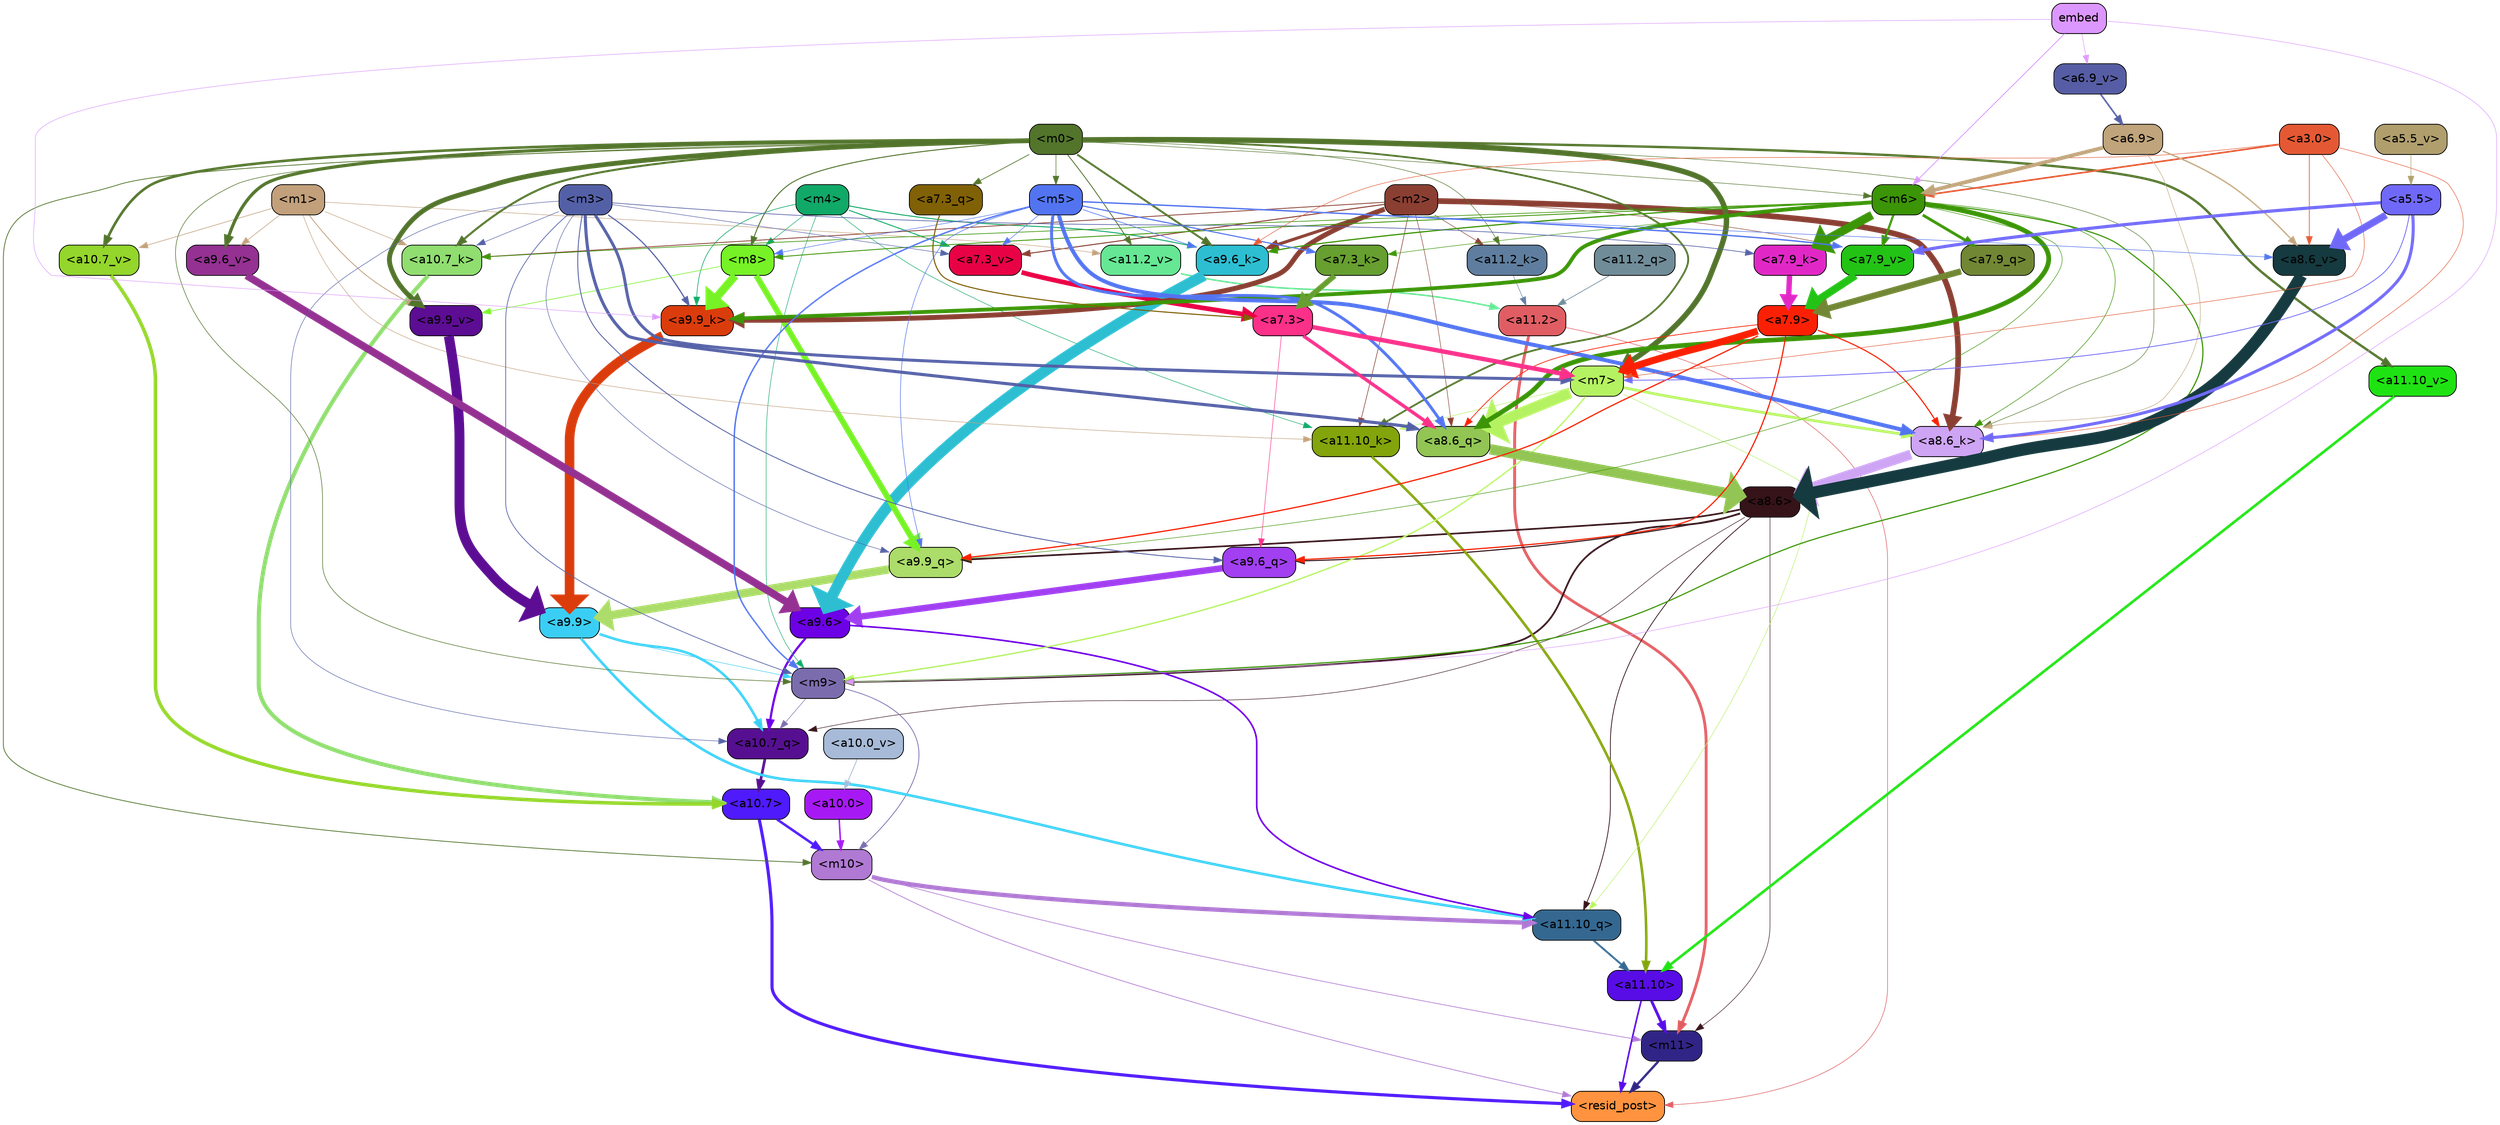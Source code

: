 strict digraph "" {
	graph [bgcolor=transparent,
		layout=dot,
		overlap=false,
		splines=true
	];
	"<m11>"	[color=black,
		fillcolor="#302586",
		fontname=Helvetica,
		shape=box,
		style="filled, rounded"];
	"<resid_post>"	[color=black,
		fillcolor="#ff933f",
		fontname=Helvetica,
		shape=box,
		style="filled, rounded"];
	"<m11>" -> "<resid_post>"	[color="#302586",
		penwidth=2.702841281890869];
	"<a11.10>"	[color=black,
		fillcolor="#580ce6",
		fontname=Helvetica,
		shape=box,
		style="filled, rounded"];
	"<a11.10>" -> "<m11>"	[color="#580ce6",
		penwidth=3.3565988540649414];
	"<a11.10>" -> "<resid_post>"	[color="#580ce6",
		penwidth=1.9347846508026123];
	"<a11.2>"	[color=black,
		fillcolor="#e05e63",
		fontname=Helvetica,
		shape=box,
		style="filled, rounded"];
	"<a11.2>" -> "<m11>"	[color="#e05e63",
		penwidth=3.357710838317871];
	"<a11.2>" -> "<resid_post>"	[color="#e05e63",
		penwidth=0.6756799221038818];
	"<m10>"	[color=black,
		fillcolor="#b079d3",
		fontname=Helvetica,
		shape=box,
		style="filled, rounded"];
	"<m10>" -> "<m11>"	[color="#b079d3",
		penwidth=0.7995781898498535];
	"<m10>" -> "<resid_post>"	[color="#b079d3",
		penwidth=0.84842848777771];
	"<a11.10_q>"	[color=black,
		fillcolor="#346891",
		fontname=Helvetica,
		shape=box,
		style="filled, rounded"];
	"<m10>" -> "<a11.10_q>"	[color="#b079d3",
		penwidth=5.131217956542969];
	"<a10.7>"	[color=black,
		fillcolor="#4f1afc",
		fontname=Helvetica,
		shape=box,
		style="filled, rounded"];
	"<a10.7>" -> "<resid_post>"	[color="#4f1afc",
		penwidth=3.701959013938904];
	"<a10.7>" -> "<m10>"	[color="#4f1afc",
		penwidth=2.9233598709106445];
	"<a8.6>"	[color=black,
		fillcolor="#351319",
		fontname=Helvetica,
		shape=box,
		style="filled, rounded"];
	"<a8.6>" -> "<m11>"	[color="#351319",
		penwidth=0.6];
	"<a8.6>" -> "<a11.10_q>"	[color="#351319",
		penwidth=0.8920164108276367];
	"<m9>"	[color=black,
		fillcolor="#7b6dad",
		fontname=Helvetica,
		shape=box,
		style="filled, rounded"];
	"<a8.6>" -> "<m9>"	[color="#351319",
		penwidth=2.0895538330078125];
	"<a10.7_q>"	[color=black,
		fillcolor="#560f91",
		fontname=Helvetica,
		shape=box,
		style="filled, rounded"];
	"<a8.6>" -> "<a10.7_q>"	[color="#351319",
		penwidth=0.6];
	"<a9.9_q>"	[color=black,
		fillcolor="#acdc69",
		fontname=Helvetica,
		shape=box,
		style="filled, rounded"];
	"<a8.6>" -> "<a9.9_q>"	[color="#351319",
		penwidth=1.9669651985168457];
	"<a9.6_q>"	[color=black,
		fillcolor="#a13ff1",
		fontname=Helvetica,
		shape=box,
		style="filled, rounded"];
	"<a8.6>" -> "<a9.6_q>"	[color="#351319",
		penwidth=1.2784099578857422];
	"<a11.10_q>" -> "<a11.10>"	[color="#346891",
		penwidth=2.230653762817383];
	"<a11.2_q>"	[color=black,
		fillcolor="#708c99",
		fontname=Helvetica,
		shape=box,
		style="filled, rounded"];
	"<a11.2_q>" -> "<a11.2>"	[color="#708c99",
		penwidth=0.7805061340332031];
	"<a11.10_k>"	[color=black,
		fillcolor="#83a40b",
		fontname=Helvetica,
		shape=box,
		style="filled, rounded"];
	"<a11.10_k>" -> "<a11.10>"	[color="#83a40b",
		penwidth=3.010073661804199];
	"<a11.2_k>"	[color=black,
		fillcolor="#5f7e9f",
		fontname=Helvetica,
		shape=box,
		style="filled, rounded"];
	"<a11.2_k>" -> "<a11.2>"	[color="#5f7e9f",
		penwidth=0.6];
	"<a11.10_v>"	[color=black,
		fillcolor="#1fe213",
		fontname=Helvetica,
		shape=box,
		style="filled, rounded"];
	"<a11.10_v>" -> "<a11.10>"	[color="#1fe213",
		penwidth=3.0961761474609375];
	"<a11.2_v>"	[color=black,
		fillcolor="#66e794",
		fontname=Helvetica,
		shape=box,
		style="filled, rounded"];
	"<a11.2_v>" -> "<a11.2>"	[color="#66e794",
		penwidth=1.7951231002807617];
	"<a9.9>"	[color=black,
		fillcolor="#3bcef5",
		fontname=Helvetica,
		shape=box,
		style="filled, rounded"];
	"<a9.9>" -> "<a11.10_q>"	[color="#3bcef5",
		penwidth=3.086172103881836];
	"<a9.9>" -> "<m9>"	[color="#3bcef5",
		penwidth=0.6];
	"<a9.9>" -> "<a10.7_q>"	[color="#3bcef5",
		penwidth=2.9829912185668945];
	"<a9.6>"	[color=black,
		fillcolor="#6d01e5",
		fontname=Helvetica,
		shape=box,
		style="filled, rounded"];
	"<a9.6>" -> "<a11.10_q>"	[color="#6d01e5",
		penwidth=1.9188203811645508];
	"<a9.6>" -> "<a10.7_q>"	[color="#6d01e5",
		penwidth=2.6223926544189453];
	"<m7>"	[color=black,
		fillcolor="#b5f262",
		fontname=Helvetica,
		shape=box,
		style="filled, rounded"];
	"<m7>" -> "<a11.10_q>"	[color="#b5f262",
		penwidth=0.6];
	"<m7>" -> "<a11.10_k>"	[color="#b5f262",
		penwidth=0.6];
	"<m7>" -> "<m9>"	[color="#b5f262",
		penwidth=1.602376937866211];
	"<a8.6_q>"	[color=black,
		fillcolor="#92c554",
		fontname=Helvetica,
		shape=box,
		style="filled, rounded"];
	"<m7>" -> "<a8.6_q>"	[color="#b5f262",
		penwidth=13.241378784179688];
	"<a8.6_k>"	[color=black,
		fillcolor="#cea4f4",
		fontname=Helvetica,
		shape=box,
		style="filled, rounded"];
	"<m7>" -> "<a8.6_k>"	[color="#b5f262",
		penwidth=3.1968326568603516];
	"<m4>"	[color=black,
		fillcolor="#10a968",
		fontname=Helvetica,
		shape=box,
		style="filled, rounded"];
	"<m4>" -> "<a11.10_k>"	[color="#10a968",
		penwidth=0.6];
	"<m4>" -> "<m9>"	[color="#10a968",
		penwidth=0.6];
	"<a9.9_k>"	[color=black,
		fillcolor="#db3c0c",
		fontname=Helvetica,
		shape=box,
		style="filled, rounded"];
	"<m4>" -> "<a9.9_k>"	[color="#10a968",
		penwidth=0.7440586090087891];
	"<a9.6_k>"	[color=black,
		fillcolor="#2dbed2",
		fontname=Helvetica,
		shape=box,
		style="filled, rounded"];
	"<m4>" -> "<a9.6_k>"	[color="#10a968",
		penwidth=1.1381549835205078];
	"<m8>"	[color=black,
		fillcolor="#77f226",
		fontname=Helvetica,
		shape=box,
		style="filled, rounded"];
	"<m4>" -> "<m8>"	[color="#10a968",
		penwidth=0.6];
	"<a7.3_v>"	[color=black,
		fillcolor="#e80245",
		fontname=Helvetica,
		shape=box,
		style="filled, rounded"];
	"<m4>" -> "<a7.3_v>"	[color="#10a968",
		penwidth=1.1412334442138672];
	"<m2>"	[color=black,
		fillcolor="#8a3f32",
		fontname=Helvetica,
		shape=box,
		style="filled, rounded"];
	"<m2>" -> "<a11.10_k>"	[color="#8a3f32",
		penwidth=0.7053709030151367];
	"<m2>" -> "<a11.2_k>"	[color="#8a3f32",
		penwidth=0.6];
	"<a10.7_k>"	[color=black,
		fillcolor="#90dd70",
		fontname=Helvetica,
		shape=box,
		style="filled, rounded"];
	"<m2>" -> "<a10.7_k>"	[color="#8a3f32",
		penwidth=0.9458351135253906];
	"<m2>" -> "<a9.9_k>"	[color="#8a3f32",
		penwidth=5.899354457855225];
	"<m2>" -> "<a9.6_k>"	[color="#8a3f32",
		penwidth=3.641721725463867];
	"<m2>" -> "<a8.6_q>"	[color="#8a3f32",
		penwidth=0.6];
	"<m2>" -> "<a8.6_k>"	[color="#8a3f32",
		penwidth=6.741854667663574];
	"<a7.9_v>"	[color=black,
		fillcolor="#23c316",
		fontname=Helvetica,
		shape=box,
		style="filled, rounded"];
	"<m2>" -> "<a7.9_v>"	[color="#8a3f32",
		penwidth=0.6];
	"<m2>" -> "<a7.3_v>"	[color="#8a3f32",
		penwidth=1.1759881973266602];
	"<m1>"	[color=black,
		fillcolor="#c2a07b",
		fontname=Helvetica,
		shape=box,
		style="filled, rounded"];
	"<m1>" -> "<a11.10_k>"	[color="#c2a07b",
		penwidth=0.6];
	"<m1>" -> "<a11.2_v>"	[color="#c2a07b",
		penwidth=0.6];
	"<m1>" -> "<a10.7_k>"	[color="#c2a07b",
		penwidth=0.6];
	"<a10.7_v>"	[color=black,
		fillcolor="#94d62b",
		fontname=Helvetica,
		shape=box,
		style="filled, rounded"];
	"<m1>" -> "<a10.7_v>"	[color="#c2a07b",
		penwidth=0.7276821136474609];
	"<a9.9_v>"	[color=black,
		fillcolor="#5c0d93",
		fontname=Helvetica,
		shape=box,
		style="filled, rounded"];
	"<m1>" -> "<a9.9_v>"	[color="#c2a07b",
		penwidth=0.9372577667236328];
	"<a9.6_v>"	[color=black,
		fillcolor="#943192",
		fontname=Helvetica,
		shape=box,
		style="filled, rounded"];
	"<m1>" -> "<a9.6_v>"	[color="#c2a07b",
		penwidth=0.6895580291748047];
	"<m0>"	[color=black,
		fillcolor="#52742b",
		fontname=Helvetica,
		shape=box,
		style="filled, rounded"];
	"<m0>" -> "<m10>"	[color="#52742b",
		penwidth=0.9029474258422852];
	"<m0>" -> "<a11.10_k>"	[color="#52742b",
		penwidth=2.144052505493164];
	"<m0>" -> "<a11.2_k>"	[color="#52742b",
		penwidth=0.6134786605834961];
	"<m0>" -> "<a11.10_v>"	[color="#52742b",
		penwidth=2.813839912414551];
	"<m0>" -> "<a11.2_v>"	[color="#52742b",
		penwidth=0.9900531768798828];
	"<m0>" -> "<m7>"	[color="#52742b",
		penwidth=6.471525192260742];
	"<m0>" -> "<m9>"	[color="#52742b",
		penwidth=0.6837482452392578];
	"<m0>" -> "<a10.7_k>"	[color="#52742b",
		penwidth=2.4311294555664062];
	"<m0>" -> "<a10.7_v>"	[color="#52742b",
		penwidth=3.061185836791992];
	"<m6>"	[color=black,
		fillcolor="#3b9506",
		fontname=Helvetica,
		shape=box,
		style="filled, rounded"];
	"<m0>" -> "<m6>"	[color="#52742b",
		penwidth=0.6];
	"<m5>"	[color=black,
		fillcolor="#5274f0",
		fontname=Helvetica,
		shape=box,
		style="filled, rounded"];
	"<m0>" -> "<m5>"	[color="#52742b",
		penwidth=0.6525864601135254];
	"<m0>" -> "<a9.6_k>"	[color="#52742b",
		penwidth=2.3033218383789062];
	"<m0>" -> "<a9.9_v>"	[color="#52742b",
		penwidth=5.749459266662598];
	"<m0>" -> "<a9.6_v>"	[color="#52742b",
		penwidth=3.8124656677246094];
	"<m0>" -> "<m8>"	[color="#52742b",
		penwidth=1.1439266204833984];
	"<m0>" -> "<a8.6_k>"	[color="#52742b",
		penwidth=0.6];
	"<a7.3_q>"	[color=black,
		fillcolor="#816106",
		fontname=Helvetica,
		shape=box,
		style="filled, rounded"];
	"<m0>" -> "<a7.3_q>"	[color="#52742b",
		penwidth=0.7983880043029785];
	"<a10.0>"	[color=black,
		fillcolor="#a719f4",
		fontname=Helvetica,
		shape=box,
		style="filled, rounded"];
	"<a10.0>" -> "<m10>"	[color="#a719f4",
		penwidth=1.7953290939331055];
	"<m9>" -> "<m10>"	[color="#7b6dad",
		penwidth=0.8976783752441406];
	"<m9>" -> "<a10.7_q>"	[color="#7b6dad",
		penwidth=0.6];
	"<a10.7_q>" -> "<a10.7>"	[color="#560f91",
		penwidth=3.1667375564575195];
	"<a10.7_k>" -> "<a10.7>"	[color="#90dd70",
		penwidth=4.86921501159668];
	"<a10.7_v>" -> "<a10.7>"	[color="#94d62b",
		penwidth=4.189113616943359];
	"<a10.0_v>"	[color=black,
		fillcolor="#a7bbd8",
		fontname=Helvetica,
		shape=box,
		style="filled, rounded"];
	"<a10.0_v>" -> "<a10.0>"	[color="#a7bbd8",
		penwidth=0.9297943115234375];
	"<m3>"	[color=black,
		fillcolor="#5460a6",
		fontname=Helvetica,
		shape=box,
		style="filled, rounded"];
	"<m3>" -> "<m7>"	[color="#5460a6",
		penwidth=3.516108512878418];
	"<m3>" -> "<m9>"	[color="#5460a6",
		penwidth=0.8340511322021484];
	"<m3>" -> "<a10.7_q>"	[color="#5460a6",
		penwidth=0.6];
	"<m3>" -> "<a10.7_k>"	[color="#5460a6",
		penwidth=0.6];
	"<m3>" -> "<a9.9_q>"	[color="#5460a6",
		penwidth=0.6];
	"<m3>" -> "<a9.6_q>"	[color="#5460a6",
		penwidth=1.023146629333496];
	"<m3>" -> "<a9.9_k>"	[color="#5460a6",
		penwidth=1.3686113357543945];
	"<m3>" -> "<a8.6_q>"	[color="#5460a6",
		penwidth=3.662356376647949];
	"<a7.9_k>"	[color=black,
		fillcolor="#e128c6",
		fontname=Helvetica,
		shape=box,
		style="filled, rounded"];
	"<m3>" -> "<a7.9_k>"	[color="#5460a6",
		penwidth=0.7911663055419922];
	"<m3>" -> "<a7.3_v>"	[color="#5460a6",
		penwidth=0.6];
	"<m6>" -> "<m9>"	[color="#3b9506",
		penwidth=1.3627052307128906];
	"<m6>" -> "<a10.7_k>"	[color="#3b9506",
		penwidth=0.7860317230224609];
	"<m6>" -> "<a9.9_q>"	[color="#3b9506",
		penwidth=0.6];
	"<m6>" -> "<a9.9_k>"	[color="#3b9506",
		penwidth=4.531258583068848];
	"<m6>" -> "<a9.6_k>"	[color="#3b9506",
		penwidth=1.4181280136108398];
	"<m6>" -> "<m8>"	[color="#3b9506",
		penwidth=1.0155630111694336];
	"<m6>" -> "<a8.6_q>"	[color="#3b9506",
		penwidth=5.633528709411621];
	"<m6>" -> "<a8.6_k>"	[color="#3b9506",
		penwidth=0.6571521759033203];
	"<a7.9_q>"	[color=black,
		fillcolor="#728734",
		fontname=Helvetica,
		shape=box,
		style="filled, rounded"];
	"<m6>" -> "<a7.9_q>"	[color="#3b9506",
		penwidth=3.375701427459717];
	"<m6>" -> "<a7.9_k>"	[color="#3b9506",
		penwidth=10.12545919418335];
	"<a7.3_k>"	[color=black,
		fillcolor="#679f30",
		fontname=Helvetica,
		shape=box,
		style="filled, rounded"];
	"<m6>" -> "<a7.3_k>"	[color="#3b9506",
		penwidth=0.6];
	"<m6>" -> "<a7.9_v>"	[color="#3b9506",
		penwidth=2.60457706451416];
	"<m5>" -> "<m9>"	[color="#5274f0",
		penwidth=1.681243896484375];
	"<m5>" -> "<a9.9_q>"	[color="#5274f0",
		penwidth=0.6613569259643555];
	"<m5>" -> "<a9.6_k>"	[color="#5274f0",
		penwidth=0.758631706237793];
	"<m5>" -> "<m8>"	[color="#5274f0",
		penwidth=0.6134414672851562];
	"<m5>" -> "<a8.6_q>"	[color="#5274f0",
		penwidth=3.4897823333740234];
	"<m5>" -> "<a8.6_k>"	[color="#5274f0",
		penwidth=4.6982269287109375];
	"<a8.6_v>"	[color=black,
		fillcolor="#153a3f",
		fontname=Helvetica,
		shape=box,
		style="filled, rounded"];
	"<m5>" -> "<a8.6_v>"	[color="#5274f0",
		penwidth=0.6290683746337891];
	"<m5>" -> "<a7.3_k>"	[color="#5274f0",
		penwidth=1.2780604362487793];
	"<m5>" -> "<a7.9_v>"	[color="#5274f0",
		penwidth=1.6009464263916016];
	"<m5>" -> "<a7.3_v>"	[color="#5274f0",
		penwidth=0.6172752380371094];
	embed	[color=black,
		fillcolor="#dc97fe",
		fontname=Helvetica,
		shape=box,
		style="filled, rounded"];
	embed -> "<m9>"	[color="#dc97fe",
		penwidth=0.6];
	embed -> "<m6>"	[color="#dc97fe",
		penwidth=0.9572563171386719];
	embed -> "<a9.9_k>"	[color="#dc97fe",
		penwidth=0.6];
	"<a6.9_v>"	[color=black,
		fillcolor="#565da4",
		fontname=Helvetica,
		shape=box,
		style="filled, rounded"];
	embed -> "<a6.9_v>"	[color="#dc97fe",
		penwidth=0.6];
	"<a9.9_q>" -> "<a9.9>"	[color="#acdc69",
		penwidth=9.939762115478516];
	"<a9.6_q>" -> "<a9.6>"	[color="#a13ff1",
		penwidth=7.661715507507324];
	"<a9.9_k>" -> "<a9.9>"	[color="#db3c0c",
		penwidth=11.399191856384277];
	"<a9.6_k>" -> "<a9.6>"	[color="#2dbed2",
		penwidth=13.081165313720703];
	"<a9.9_v>" -> "<a9.9>"	[color="#5c0d93",
		penwidth=11.790493965148926];
	"<a9.6_v>" -> "<a9.6>"	[color="#943192",
		penwidth=8.907938003540039];
	"<m8>" -> "<a9.9_q>"	[color="#77f226",
		penwidth=6.900845050811768];
	"<m8>" -> "<a9.9_k>"	[color="#77f226",
		penwidth=9.720273971557617];
	"<m8>" -> "<a9.9_v>"	[color="#77f226",
		penwidth=0.7325820922851562];
	"<a7.9>"	[color=black,
		fillcolor="#fb2003",
		fontname=Helvetica,
		shape=box,
		style="filled, rounded"];
	"<a7.9>" -> "<m7>"	[color="#fb2003",
		penwidth=8.380303382873535];
	"<a7.9>" -> "<a9.9_q>"	[color="#fb2003",
		penwidth=1.4397644996643066];
	"<a7.9>" -> "<a9.6_q>"	[color="#fb2003",
		penwidth=1.3931035995483398];
	"<a7.9>" -> "<a8.6_q>"	[color="#fb2003",
		penwidth=0.8684206008911133];
	"<a7.9>" -> "<a8.6_k>"	[color="#fb2003",
		penwidth=1.3346061706542969];
	"<a7.3>"	[color=black,
		fillcolor="#fb3089",
		fontname=Helvetica,
		shape=box,
		style="filled, rounded"];
	"<a7.3>" -> "<m7>"	[color="#fb3089",
		penwidth=5.218400001525879];
	"<a7.3>" -> "<a9.6_q>"	[color="#fb3089",
		penwidth=0.6];
	"<a7.3>" -> "<a8.6_q>"	[color="#fb3089",
		penwidth=3.9724788665771484];
	"<a3.0>"	[color=black,
		fillcolor="#e45933",
		fontname=Helvetica,
		shape=box,
		style="filled, rounded"];
	"<a3.0>" -> "<m7>"	[color="#e45933",
		penwidth=0.6];
	"<a3.0>" -> "<m6>"	[color="#e45933",
		penwidth=1.9339107275009155];
	"<a3.0>" -> "<a9.6_k>"	[color="#e45933",
		penwidth=0.6];
	"<a3.0>" -> "<a8.6_k>"	[color="#e45933",
		penwidth=0.6];
	"<a3.0>" -> "<a8.6_v>"	[color="#e45933",
		penwidth=0.8148288726806641];
	"<a8.6_q>" -> "<a8.6>"	[color="#92c554",
		penwidth=12.358373165130615];
	"<a8.6_k>" -> "<a8.6>"	[color="#cea4f4",
		penwidth=11.655789375305176];
	"<a8.6_v>" -> "<a8.6>"	[color="#153a3f",
		penwidth=14.296124935150146];
	"<a6.9>"	[color=black,
		fillcolor="#c0a47b",
		fontname=Helvetica,
		shape=box,
		style="filled, rounded"];
	"<a6.9>" -> "<m6>"	[color="#c0a47b",
		penwidth=4.455123424530029];
	"<a6.9>" -> "<a8.6_k>"	[color="#c0a47b",
		penwidth=0.6];
	"<a6.9>" -> "<a8.6_v>"	[color="#c0a47b",
		penwidth=1.563425064086914];
	"<a5.5>"	[color=black,
		fillcolor="#7069f8",
		fontname=Helvetica,
		shape=box,
		style="filled, rounded"];
	"<a5.5>" -> "<m7>"	[color="#7069f8",
		penwidth=0.94769287109375];
	"<a5.5>" -> "<a8.6_k>"	[color="#7069f8",
		penwidth=3.608060836791992];
	"<a5.5>" -> "<a8.6_v>"	[color="#7069f8",
		penwidth=8.398509979248047];
	"<a5.5>" -> "<a7.9_v>"	[color="#7069f8",
		penwidth=3.7341604232788086];
	"<a7.9_q>" -> "<a7.9>"	[color="#728734",
		penwidth=7.43217658996582];
	"<a7.3_q>" -> "<a7.3>"	[color="#816106",
		penwidth=1.2839345932006836];
	"<a7.9_k>" -> "<a7.9>"	[color="#e128c6",
		penwidth=6.416324615478516];
	"<a7.3_k>" -> "<a7.3>"	[color="#679f30",
		penwidth=6.420154571533203];
	"<a7.9_v>" -> "<a7.9>"	[color="#23c316",
		penwidth=9.050997257232666];
	"<a7.3_v>" -> "<a7.3>"	[color="#e80245",
		penwidth=5.585755348205566];
	"<a6.9_v>" -> "<a6.9>"	[color="#565da4",
		penwidth=1.9160195589065552];
	"<a5.5_v>"	[color=black,
		fillcolor="#b09f6d",
		fontname=Helvetica,
		shape=box,
		style="filled, rounded"];
	"<a5.5_v>" -> "<a5.5>"	[color="#b09f6d",
		penwidth=0.6569790840148926];
}
